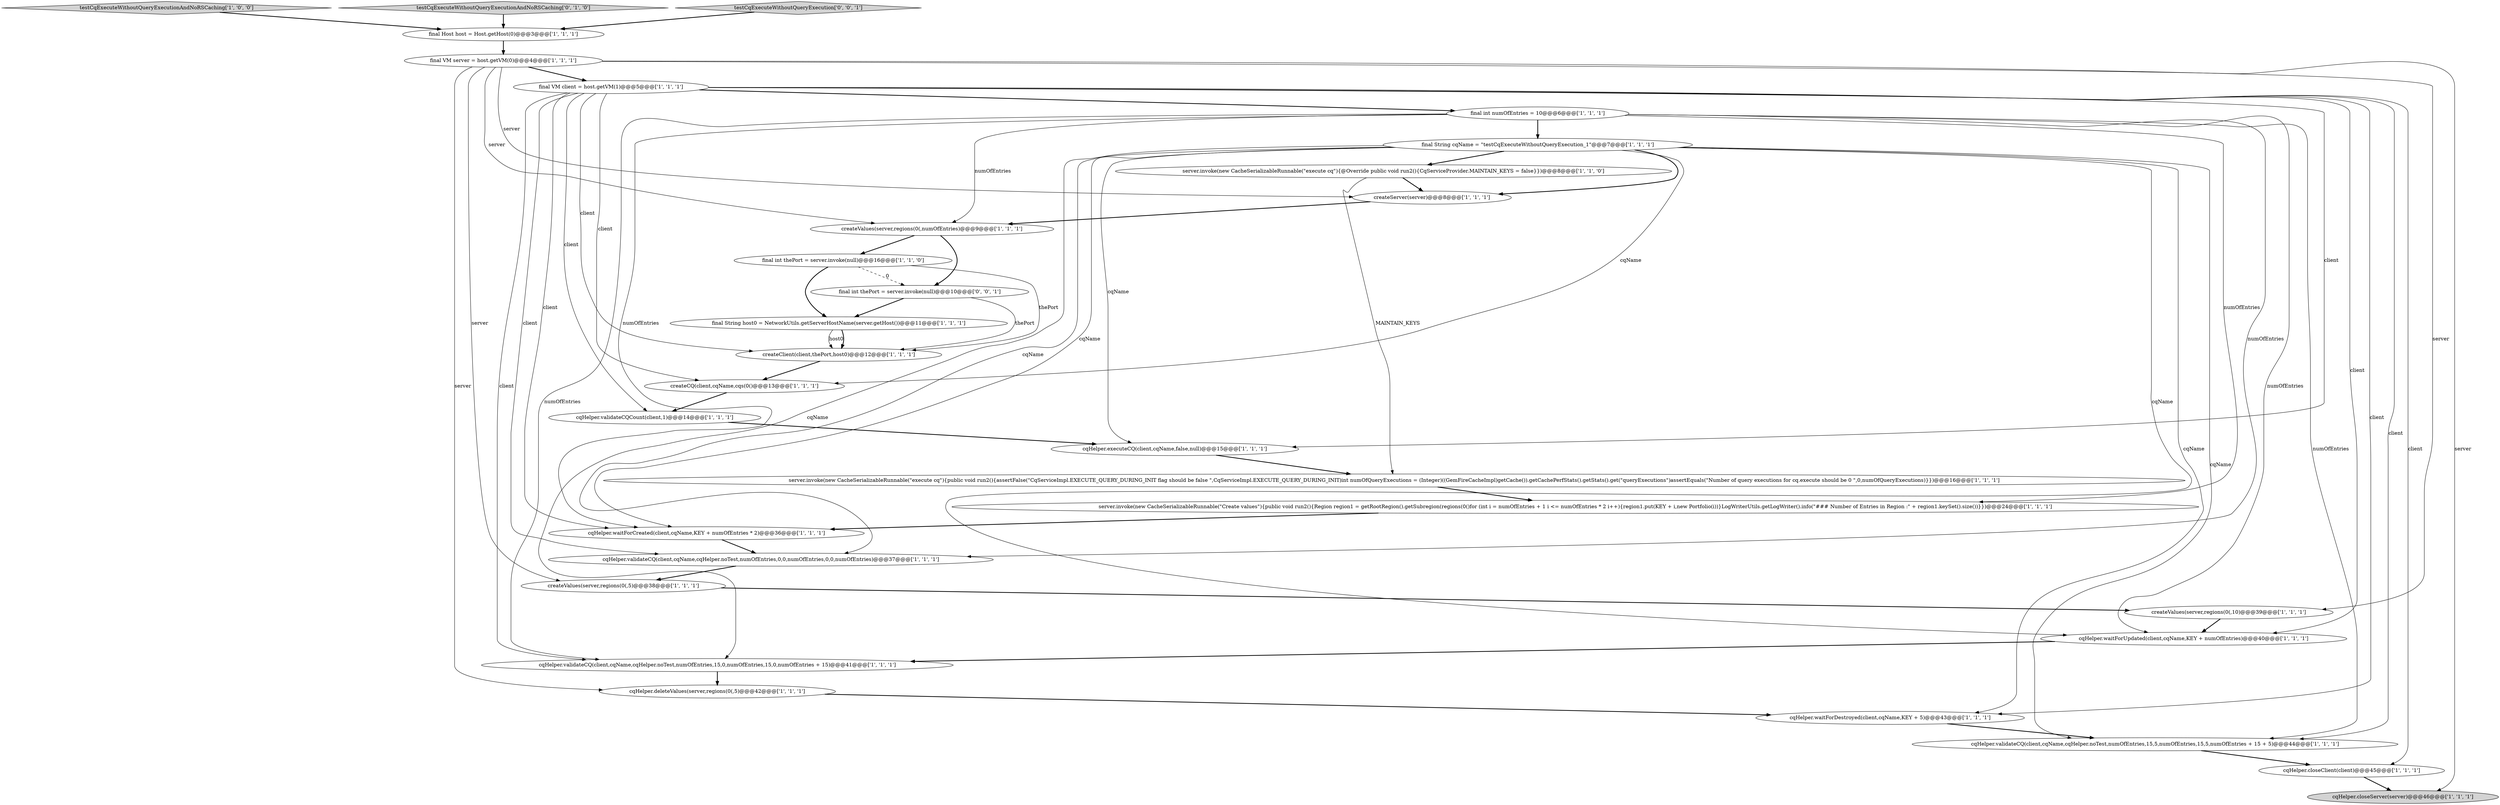 digraph {
17 [style = filled, label = "createCQ(client,cqName,cqs(0()@@@13@@@['1', '1', '1']", fillcolor = white, shape = ellipse image = "AAA0AAABBB1BBB"];
19 [style = filled, label = "createValues(server,regions(0(,numOfEntries)@@@9@@@['1', '1', '1']", fillcolor = white, shape = ellipse image = "AAA0AAABBB1BBB"];
15 [style = filled, label = "cqHelper.waitForUpdated(client,cqName,KEY + numOfEntries)@@@40@@@['1', '1', '1']", fillcolor = white, shape = ellipse image = "AAA0AAABBB1BBB"];
27 [style = filled, label = "cqHelper.validateCQ(client,cqName,cqHelper.noTest,numOfEntries,15,0,numOfEntries,15,0,numOfEntries + 15)@@@41@@@['1', '1', '1']", fillcolor = white, shape = ellipse image = "AAA0AAABBB1BBB"];
14 [style = filled, label = "testCqExecuteWithoutQueryExecutionAndNoRSCaching['1', '0', '0']", fillcolor = lightgray, shape = diamond image = "AAA0AAABBB1BBB"];
6 [style = filled, label = "createValues(server,regions(0(,10)@@@39@@@['1', '1', '1']", fillcolor = white, shape = ellipse image = "AAA0AAABBB1BBB"];
12 [style = filled, label = "createClient(client,thePort,host0)@@@12@@@['1', '1', '1']", fillcolor = white, shape = ellipse image = "AAA0AAABBB1BBB"];
28 [style = filled, label = "testCqExecuteWithoutQueryExecutionAndNoRSCaching['0', '1', '0']", fillcolor = lightgray, shape = diamond image = "AAA0AAABBB2BBB"];
24 [style = filled, label = "final int numOfEntries = 10@@@6@@@['1', '1', '1']", fillcolor = white, shape = ellipse image = "AAA0AAABBB1BBB"];
25 [style = filled, label = "final String host0 = NetworkUtils.getServerHostName(server.getHost())@@@11@@@['1', '1', '1']", fillcolor = white, shape = ellipse image = "AAA0AAABBB1BBB"];
30 [style = filled, label = "final int thePort = server.invoke(null)@@@10@@@['0', '0', '1']", fillcolor = white, shape = ellipse image = "AAA0AAABBB3BBB"];
4 [style = filled, label = "cqHelper.validateCQ(client,cqName,cqHelper.noTest,numOfEntries,15,5,numOfEntries,15,5,numOfEntries + 15 + 5)@@@44@@@['1', '1', '1']", fillcolor = white, shape = ellipse image = "AAA0AAABBB1BBB"];
1 [style = filled, label = "cqHelper.waitForCreated(client,cqName,KEY + numOfEntries * 2)@@@36@@@['1', '1', '1']", fillcolor = white, shape = ellipse image = "AAA0AAABBB1BBB"];
0 [style = filled, label = "server.invoke(new CacheSerializableRunnable(\"execute cq\"){public void run2(){assertFalse(\"CqServiceImpl.EXECUTE_QUERY_DURING_INIT flag should be false \",CqServiceImpl.EXECUTE_QUERY_DURING_INIT)int numOfQueryExecutions = (Integer)((GemFireCacheImpl)getCache()).getCachePerfStats().getStats().get(\"queryExecutions\")assertEquals(\"Number of query executions for cq.execute should be 0 \",0,numOfQueryExecutions)}})@@@16@@@['1', '1', '1']", fillcolor = white, shape = ellipse image = "AAA0AAABBB1BBB"];
20 [style = filled, label = "final VM client = host.getVM(1)@@@5@@@['1', '1', '1']", fillcolor = white, shape = ellipse image = "AAA0AAABBB1BBB"];
11 [style = filled, label = "cqHelper.closeServer(server)@@@46@@@['1', '1', '1']", fillcolor = lightgray, shape = ellipse image = "AAA0AAABBB1BBB"];
16 [style = filled, label = "final int thePort = server.invoke(null)@@@16@@@['1', '1', '0']", fillcolor = white, shape = ellipse image = "AAA0AAABBB1BBB"];
22 [style = filled, label = "createServer(server)@@@8@@@['1', '1', '1']", fillcolor = white, shape = ellipse image = "AAA0AAABBB1BBB"];
9 [style = filled, label = "server.invoke(new CacheSerializableRunnable(\"Create values\"){public void run2(){Region region1 = getRootRegion().getSubregion(regions(0()for (int i = numOfEntries + 1 i <= numOfEntries * 2 i++){region1.put(KEY + i,new Portfolio(i))}LogWriterUtils.getLogWriter().info(\"### Number of Entries in Region :\" + region1.keySet().size())}})@@@24@@@['1', '1', '1']", fillcolor = white, shape = ellipse image = "AAA0AAABBB1BBB"];
21 [style = filled, label = "cqHelper.closeClient(client)@@@45@@@['1', '1', '1']", fillcolor = white, shape = ellipse image = "AAA0AAABBB1BBB"];
3 [style = filled, label = "cqHelper.validateCQ(client,cqName,cqHelper.noTest,numOfEntries,0,0,numOfEntries,0,0,numOfEntries)@@@37@@@['1', '1', '1']", fillcolor = white, shape = ellipse image = "AAA0AAABBB1BBB"];
26 [style = filled, label = "createValues(server,regions(0(,5)@@@38@@@['1', '1', '1']", fillcolor = white, shape = ellipse image = "AAA0AAABBB1BBB"];
13 [style = filled, label = "cqHelper.executeCQ(client,cqName,false,null)@@@15@@@['1', '1', '1']", fillcolor = white, shape = ellipse image = "AAA0AAABBB1BBB"];
7 [style = filled, label = "cqHelper.deleteValues(server,regions(0(,5)@@@42@@@['1', '1', '1']", fillcolor = white, shape = ellipse image = "AAA0AAABBB1BBB"];
23 [style = filled, label = "server.invoke(new CacheSerializableRunnable(\"execute cq\"){@Override public void run2(){CqServiceProvider.MAINTAIN_KEYS = false}})@@@8@@@['1', '1', '0']", fillcolor = white, shape = ellipse image = "AAA0AAABBB1BBB"];
29 [style = filled, label = "testCqExecuteWithoutQueryExecution['0', '0', '1']", fillcolor = lightgray, shape = diamond image = "AAA0AAABBB3BBB"];
2 [style = filled, label = "cqHelper.waitForDestroyed(client,cqName,KEY + 5)@@@43@@@['1', '1', '1']", fillcolor = white, shape = ellipse image = "AAA0AAABBB1BBB"];
8 [style = filled, label = "final VM server = host.getVM(0)@@@4@@@['1', '1', '1']", fillcolor = white, shape = ellipse image = "AAA0AAABBB1BBB"];
5 [style = filled, label = "final String cqName = \"testCqExecuteWithoutQueryExecution_1\"@@@7@@@['1', '1', '1']", fillcolor = white, shape = ellipse image = "AAA0AAABBB1BBB"];
18 [style = filled, label = "final Host host = Host.getHost(0)@@@3@@@['1', '1', '1']", fillcolor = white, shape = ellipse image = "AAA0AAABBB1BBB"];
10 [style = filled, label = "cqHelper.validateCQCount(client,1)@@@14@@@['1', '1', '1']", fillcolor = white, shape = ellipse image = "AAA0AAABBB1BBB"];
8->26 [style = solid, label="server"];
23->22 [style = bold, label=""];
26->6 [style = bold, label=""];
22->19 [style = bold, label=""];
21->11 [style = bold, label=""];
20->10 [style = solid, label="client"];
20->21 [style = solid, label="client"];
5->3 [style = solid, label="cqName"];
23->0 [style = solid, label="MAINTAIN_KEYS"];
2->4 [style = bold, label=""];
27->7 [style = bold, label=""];
20->17 [style = solid, label="client"];
14->18 [style = bold, label=""];
19->30 [style = bold, label=""];
20->1 [style = solid, label="client"];
3->26 [style = bold, label=""];
6->15 [style = bold, label=""];
13->0 [style = bold, label=""];
16->25 [style = bold, label=""];
24->9 [style = solid, label="numOfEntries"];
25->12 [style = solid, label="host0"];
0->9 [style = bold, label=""];
8->11 [style = solid, label="server"];
20->4 [style = solid, label="client"];
24->1 [style = solid, label="numOfEntries"];
30->25 [style = bold, label=""];
24->3 [style = solid, label="numOfEntries"];
5->1 [style = solid, label="cqName"];
25->12 [style = bold, label=""];
20->13 [style = solid, label="client"];
20->3 [style = solid, label="client"];
24->27 [style = solid, label="numOfEntries"];
19->16 [style = bold, label=""];
15->27 [style = bold, label=""];
8->6 [style = solid, label="server"];
5->13 [style = solid, label="cqName"];
30->12 [style = solid, label="thePort"];
12->17 [style = bold, label=""];
1->3 [style = bold, label=""];
16->30 [style = dashed, label="0"];
10->13 [style = bold, label=""];
8->7 [style = solid, label="server"];
5->23 [style = bold, label=""];
8->19 [style = solid, label="server"];
5->4 [style = solid, label="cqName"];
24->15 [style = solid, label="numOfEntries"];
28->18 [style = bold, label=""];
5->22 [style = bold, label=""];
20->24 [style = bold, label=""];
24->19 [style = solid, label="numOfEntries"];
5->17 [style = solid, label="cqName"];
20->2 [style = solid, label="client"];
18->8 [style = bold, label=""];
29->18 [style = bold, label=""];
24->5 [style = bold, label=""];
20->27 [style = solid, label="client"];
24->4 [style = solid, label="numOfEntries"];
4->21 [style = bold, label=""];
9->1 [style = bold, label=""];
20->15 [style = solid, label="client"];
5->2 [style = solid, label="cqName"];
8->20 [style = bold, label=""];
16->12 [style = solid, label="thePort"];
17->10 [style = bold, label=""];
5->27 [style = solid, label="cqName"];
8->22 [style = solid, label="server"];
5->15 [style = solid, label="cqName"];
20->12 [style = solid, label="client"];
7->2 [style = bold, label=""];
}
